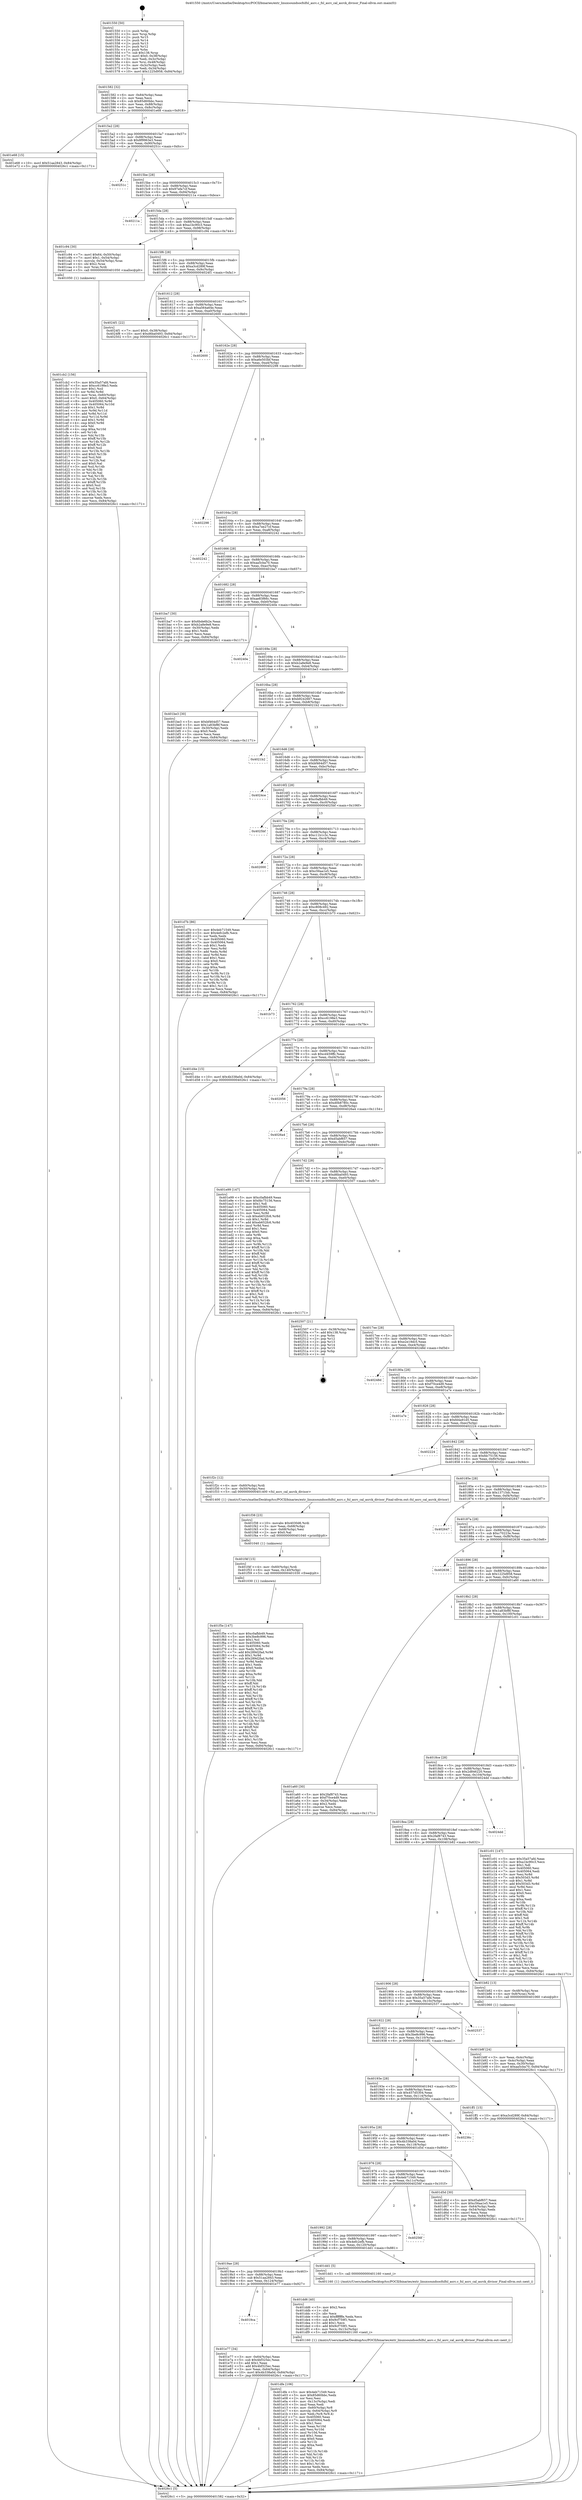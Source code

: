 digraph "0x401550" {
  label = "0x401550 (/mnt/c/Users/mathe/Desktop/tcc/POCII/binaries/extr_linuxsoundsocfslfsl_asrc.c_fsl_asrc_cal_asrck_divisor_Final-ollvm.out::main(0))"
  labelloc = "t"
  node[shape=record]

  Entry [label="",width=0.3,height=0.3,shape=circle,fillcolor=black,style=filled]
  "0x401582" [label="{
     0x401582 [32]\l
     | [instrs]\l
     &nbsp;&nbsp;0x401582 \<+6\>: mov -0x84(%rbp),%eax\l
     &nbsp;&nbsp;0x401588 \<+2\>: mov %eax,%ecx\l
     &nbsp;&nbsp;0x40158a \<+6\>: sub $0x85d60bbc,%ecx\l
     &nbsp;&nbsp;0x401590 \<+6\>: mov %eax,-0x88(%rbp)\l
     &nbsp;&nbsp;0x401596 \<+6\>: mov %ecx,-0x8c(%rbp)\l
     &nbsp;&nbsp;0x40159c \<+6\>: je 0000000000401e68 \<main+0x918\>\l
  }"]
  "0x401e68" [label="{
     0x401e68 [15]\l
     | [instrs]\l
     &nbsp;&nbsp;0x401e68 \<+10\>: movl $0x51aa2843,-0x84(%rbp)\l
     &nbsp;&nbsp;0x401e72 \<+5\>: jmp 00000000004026c1 \<main+0x1171\>\l
  }"]
  "0x4015a2" [label="{
     0x4015a2 [28]\l
     | [instrs]\l
     &nbsp;&nbsp;0x4015a2 \<+5\>: jmp 00000000004015a7 \<main+0x57\>\l
     &nbsp;&nbsp;0x4015a7 \<+6\>: mov -0x88(%rbp),%eax\l
     &nbsp;&nbsp;0x4015ad \<+5\>: sub $0x8f9963e3,%eax\l
     &nbsp;&nbsp;0x4015b2 \<+6\>: mov %eax,-0x90(%rbp)\l
     &nbsp;&nbsp;0x4015b8 \<+6\>: je 000000000040251c \<main+0xfcc\>\l
  }"]
  Exit [label="",width=0.3,height=0.3,shape=circle,fillcolor=black,style=filled,peripheries=2]
  "0x40251c" [label="{
     0x40251c\l
  }", style=dashed]
  "0x4015be" [label="{
     0x4015be [28]\l
     | [instrs]\l
     &nbsp;&nbsp;0x4015be \<+5\>: jmp 00000000004015c3 \<main+0x73\>\l
     &nbsp;&nbsp;0x4015c3 \<+6\>: mov -0x88(%rbp),%eax\l
     &nbsp;&nbsp;0x4015c9 \<+5\>: sub $0x97efa7cf,%eax\l
     &nbsp;&nbsp;0x4015ce \<+6\>: mov %eax,-0x94(%rbp)\l
     &nbsp;&nbsp;0x4015d4 \<+6\>: je 000000000040211a \<main+0xbca\>\l
  }"]
  "0x401f5e" [label="{
     0x401f5e [147]\l
     | [instrs]\l
     &nbsp;&nbsp;0x401f5e \<+5\>: mov $0xc0afbb49,%eax\l
     &nbsp;&nbsp;0x401f63 \<+5\>: mov $0x3be8c996,%esi\l
     &nbsp;&nbsp;0x401f68 \<+2\>: mov $0x1,%cl\l
     &nbsp;&nbsp;0x401f6a \<+7\>: mov 0x405060,%edx\l
     &nbsp;&nbsp;0x401f71 \<+8\>: mov 0x405064,%r8d\l
     &nbsp;&nbsp;0x401f79 \<+3\>: mov %edx,%r9d\l
     &nbsp;&nbsp;0x401f7c \<+7\>: add $0x289d2fad,%r9d\l
     &nbsp;&nbsp;0x401f83 \<+4\>: sub $0x1,%r9d\l
     &nbsp;&nbsp;0x401f87 \<+7\>: sub $0x289d2fad,%r9d\l
     &nbsp;&nbsp;0x401f8e \<+4\>: imul %r9d,%edx\l
     &nbsp;&nbsp;0x401f92 \<+3\>: and $0x1,%edx\l
     &nbsp;&nbsp;0x401f95 \<+3\>: cmp $0x0,%edx\l
     &nbsp;&nbsp;0x401f98 \<+4\>: sete %r10b\l
     &nbsp;&nbsp;0x401f9c \<+4\>: cmp $0xa,%r8d\l
     &nbsp;&nbsp;0x401fa0 \<+4\>: setl %r11b\l
     &nbsp;&nbsp;0x401fa4 \<+3\>: mov %r10b,%bl\l
     &nbsp;&nbsp;0x401fa7 \<+3\>: xor $0xff,%bl\l
     &nbsp;&nbsp;0x401faa \<+3\>: mov %r11b,%r14b\l
     &nbsp;&nbsp;0x401fad \<+4\>: xor $0xff,%r14b\l
     &nbsp;&nbsp;0x401fb1 \<+3\>: xor $0x1,%cl\l
     &nbsp;&nbsp;0x401fb4 \<+3\>: mov %bl,%r15b\l
     &nbsp;&nbsp;0x401fb7 \<+4\>: and $0xff,%r15b\l
     &nbsp;&nbsp;0x401fbb \<+3\>: and %cl,%r10b\l
     &nbsp;&nbsp;0x401fbe \<+3\>: mov %r14b,%r12b\l
     &nbsp;&nbsp;0x401fc1 \<+4\>: and $0xff,%r12b\l
     &nbsp;&nbsp;0x401fc5 \<+3\>: and %cl,%r11b\l
     &nbsp;&nbsp;0x401fc8 \<+3\>: or %r10b,%r15b\l
     &nbsp;&nbsp;0x401fcb \<+3\>: or %r11b,%r12b\l
     &nbsp;&nbsp;0x401fce \<+3\>: xor %r12b,%r15b\l
     &nbsp;&nbsp;0x401fd1 \<+3\>: or %r14b,%bl\l
     &nbsp;&nbsp;0x401fd4 \<+3\>: xor $0xff,%bl\l
     &nbsp;&nbsp;0x401fd7 \<+3\>: or $0x1,%cl\l
     &nbsp;&nbsp;0x401fda \<+2\>: and %cl,%bl\l
     &nbsp;&nbsp;0x401fdc \<+3\>: or %bl,%r15b\l
     &nbsp;&nbsp;0x401fdf \<+4\>: test $0x1,%r15b\l
     &nbsp;&nbsp;0x401fe3 \<+3\>: cmovne %esi,%eax\l
     &nbsp;&nbsp;0x401fe6 \<+6\>: mov %eax,-0x84(%rbp)\l
     &nbsp;&nbsp;0x401fec \<+5\>: jmp 00000000004026c1 \<main+0x1171\>\l
  }"]
  "0x40211a" [label="{
     0x40211a\l
  }", style=dashed]
  "0x4015da" [label="{
     0x4015da [28]\l
     | [instrs]\l
     &nbsp;&nbsp;0x4015da \<+5\>: jmp 00000000004015df \<main+0x8f\>\l
     &nbsp;&nbsp;0x4015df \<+6\>: mov -0x88(%rbp),%eax\l
     &nbsp;&nbsp;0x4015e5 \<+5\>: sub $0xa1bc90c3,%eax\l
     &nbsp;&nbsp;0x4015ea \<+6\>: mov %eax,-0x98(%rbp)\l
     &nbsp;&nbsp;0x4015f0 \<+6\>: je 0000000000401c94 \<main+0x744\>\l
  }"]
  "0x401f4f" [label="{
     0x401f4f [15]\l
     | [instrs]\l
     &nbsp;&nbsp;0x401f4f \<+4\>: mov -0x60(%rbp),%rdi\l
     &nbsp;&nbsp;0x401f53 \<+6\>: mov %eax,-0x140(%rbp)\l
     &nbsp;&nbsp;0x401f59 \<+5\>: call 0000000000401030 \<free@plt\>\l
     | [calls]\l
     &nbsp;&nbsp;0x401030 \{1\} (unknown)\l
  }"]
  "0x401c94" [label="{
     0x401c94 [30]\l
     | [instrs]\l
     &nbsp;&nbsp;0x401c94 \<+7\>: movl $0x64,-0x50(%rbp)\l
     &nbsp;&nbsp;0x401c9b \<+7\>: movl $0x1,-0x54(%rbp)\l
     &nbsp;&nbsp;0x401ca2 \<+4\>: movslq -0x54(%rbp),%rax\l
     &nbsp;&nbsp;0x401ca6 \<+4\>: shl $0x2,%rax\l
     &nbsp;&nbsp;0x401caa \<+3\>: mov %rax,%rdi\l
     &nbsp;&nbsp;0x401cad \<+5\>: call 0000000000401050 \<malloc@plt\>\l
     | [calls]\l
     &nbsp;&nbsp;0x401050 \{1\} (unknown)\l
  }"]
  "0x4015f6" [label="{
     0x4015f6 [28]\l
     | [instrs]\l
     &nbsp;&nbsp;0x4015f6 \<+5\>: jmp 00000000004015fb \<main+0xab\>\l
     &nbsp;&nbsp;0x4015fb \<+6\>: mov -0x88(%rbp),%eax\l
     &nbsp;&nbsp;0x401601 \<+5\>: sub $0xa3cd289f,%eax\l
     &nbsp;&nbsp;0x401606 \<+6\>: mov %eax,-0x9c(%rbp)\l
     &nbsp;&nbsp;0x40160c \<+6\>: je 00000000004024f1 \<main+0xfa1\>\l
  }"]
  "0x401f38" [label="{
     0x401f38 [23]\l
     | [instrs]\l
     &nbsp;&nbsp;0x401f38 \<+10\>: movabs $0x4030d6,%rdi\l
     &nbsp;&nbsp;0x401f42 \<+3\>: mov %eax,-0x68(%rbp)\l
     &nbsp;&nbsp;0x401f45 \<+3\>: mov -0x68(%rbp),%esi\l
     &nbsp;&nbsp;0x401f48 \<+2\>: mov $0x0,%al\l
     &nbsp;&nbsp;0x401f4a \<+5\>: call 0000000000401040 \<printf@plt\>\l
     | [calls]\l
     &nbsp;&nbsp;0x401040 \{1\} (unknown)\l
  }"]
  "0x4024f1" [label="{
     0x4024f1 [22]\l
     | [instrs]\l
     &nbsp;&nbsp;0x4024f1 \<+7\>: movl $0x0,-0x38(%rbp)\l
     &nbsp;&nbsp;0x4024f8 \<+10\>: movl $0xd6ba0493,-0x84(%rbp)\l
     &nbsp;&nbsp;0x402502 \<+5\>: jmp 00000000004026c1 \<main+0x1171\>\l
  }"]
  "0x401612" [label="{
     0x401612 [28]\l
     | [instrs]\l
     &nbsp;&nbsp;0x401612 \<+5\>: jmp 0000000000401617 \<main+0xc7\>\l
     &nbsp;&nbsp;0x401617 \<+6\>: mov -0x88(%rbp),%eax\l
     &nbsp;&nbsp;0x40161d \<+5\>: sub $0xa564a64e,%eax\l
     &nbsp;&nbsp;0x401622 \<+6\>: mov %eax,-0xa0(%rbp)\l
     &nbsp;&nbsp;0x401628 \<+6\>: je 0000000000402600 \<main+0x10b0\>\l
  }"]
  "0x4019ca" [label="{
     0x4019ca\l
  }", style=dashed]
  "0x402600" [label="{
     0x402600\l
  }", style=dashed]
  "0x40162e" [label="{
     0x40162e [28]\l
     | [instrs]\l
     &nbsp;&nbsp;0x40162e \<+5\>: jmp 0000000000401633 \<main+0xe3\>\l
     &nbsp;&nbsp;0x401633 \<+6\>: mov -0x88(%rbp),%eax\l
     &nbsp;&nbsp;0x401639 \<+5\>: sub $0xa6e503bf,%eax\l
     &nbsp;&nbsp;0x40163e \<+6\>: mov %eax,-0xa4(%rbp)\l
     &nbsp;&nbsp;0x401644 \<+6\>: je 0000000000402298 \<main+0xd48\>\l
  }"]
  "0x401e77" [label="{
     0x401e77 [34]\l
     | [instrs]\l
     &nbsp;&nbsp;0x401e77 \<+3\>: mov -0x64(%rbp),%eax\l
     &nbsp;&nbsp;0x401e7a \<+5\>: sub $0x4bf325ec,%eax\l
     &nbsp;&nbsp;0x401e7f \<+3\>: add $0x1,%eax\l
     &nbsp;&nbsp;0x401e82 \<+5\>: add $0x4bf325ec,%eax\l
     &nbsp;&nbsp;0x401e87 \<+3\>: mov %eax,-0x64(%rbp)\l
     &nbsp;&nbsp;0x401e8a \<+10\>: movl $0x4b338a0d,-0x84(%rbp)\l
     &nbsp;&nbsp;0x401e94 \<+5\>: jmp 00000000004026c1 \<main+0x1171\>\l
  }"]
  "0x402298" [label="{
     0x402298\l
  }", style=dashed]
  "0x40164a" [label="{
     0x40164a [28]\l
     | [instrs]\l
     &nbsp;&nbsp;0x40164a \<+5\>: jmp 000000000040164f \<main+0xff\>\l
     &nbsp;&nbsp;0x40164f \<+6\>: mov -0x88(%rbp),%eax\l
     &nbsp;&nbsp;0x401655 \<+5\>: sub $0xa7ee27cf,%eax\l
     &nbsp;&nbsp;0x40165a \<+6\>: mov %eax,-0xa8(%rbp)\l
     &nbsp;&nbsp;0x401660 \<+6\>: je 0000000000402242 \<main+0xcf2\>\l
  }"]
  "0x401dfe" [label="{
     0x401dfe [106]\l
     | [instrs]\l
     &nbsp;&nbsp;0x401dfe \<+5\>: mov $0x4eb71549,%ecx\l
     &nbsp;&nbsp;0x401e03 \<+5\>: mov $0x85d60bbc,%edx\l
     &nbsp;&nbsp;0x401e08 \<+2\>: xor %esi,%esi\l
     &nbsp;&nbsp;0x401e0a \<+6\>: mov -0x13c(%rbp),%edi\l
     &nbsp;&nbsp;0x401e10 \<+3\>: imul %eax,%edi\l
     &nbsp;&nbsp;0x401e13 \<+4\>: mov -0x60(%rbp),%r8\l
     &nbsp;&nbsp;0x401e17 \<+4\>: movslq -0x64(%rbp),%r9\l
     &nbsp;&nbsp;0x401e1b \<+4\>: mov %edi,(%r8,%r9,4)\l
     &nbsp;&nbsp;0x401e1f \<+7\>: mov 0x405060,%eax\l
     &nbsp;&nbsp;0x401e26 \<+7\>: mov 0x405064,%edi\l
     &nbsp;&nbsp;0x401e2d \<+3\>: sub $0x1,%esi\l
     &nbsp;&nbsp;0x401e30 \<+3\>: mov %eax,%r10d\l
     &nbsp;&nbsp;0x401e33 \<+3\>: add %esi,%r10d\l
     &nbsp;&nbsp;0x401e36 \<+4\>: imul %r10d,%eax\l
     &nbsp;&nbsp;0x401e3a \<+3\>: and $0x1,%eax\l
     &nbsp;&nbsp;0x401e3d \<+3\>: cmp $0x0,%eax\l
     &nbsp;&nbsp;0x401e40 \<+4\>: sete %r11b\l
     &nbsp;&nbsp;0x401e44 \<+3\>: cmp $0xa,%edi\l
     &nbsp;&nbsp;0x401e47 \<+3\>: setl %bl\l
     &nbsp;&nbsp;0x401e4a \<+3\>: mov %r11b,%r14b\l
     &nbsp;&nbsp;0x401e4d \<+3\>: and %bl,%r14b\l
     &nbsp;&nbsp;0x401e50 \<+3\>: xor %bl,%r11b\l
     &nbsp;&nbsp;0x401e53 \<+3\>: or %r11b,%r14b\l
     &nbsp;&nbsp;0x401e56 \<+4\>: test $0x1,%r14b\l
     &nbsp;&nbsp;0x401e5a \<+3\>: cmovne %edx,%ecx\l
     &nbsp;&nbsp;0x401e5d \<+6\>: mov %ecx,-0x84(%rbp)\l
     &nbsp;&nbsp;0x401e63 \<+5\>: jmp 00000000004026c1 \<main+0x1171\>\l
  }"]
  "0x402242" [label="{
     0x402242\l
  }", style=dashed]
  "0x401666" [label="{
     0x401666 [28]\l
     | [instrs]\l
     &nbsp;&nbsp;0x401666 \<+5\>: jmp 000000000040166b \<main+0x11b\>\l
     &nbsp;&nbsp;0x40166b \<+6\>: mov -0x88(%rbp),%eax\l
     &nbsp;&nbsp;0x401671 \<+5\>: sub $0xaa5cba70,%eax\l
     &nbsp;&nbsp;0x401676 \<+6\>: mov %eax,-0xac(%rbp)\l
     &nbsp;&nbsp;0x40167c \<+6\>: je 0000000000401ba7 \<main+0x657\>\l
  }"]
  "0x401dd6" [label="{
     0x401dd6 [40]\l
     | [instrs]\l
     &nbsp;&nbsp;0x401dd6 \<+5\>: mov $0x2,%ecx\l
     &nbsp;&nbsp;0x401ddb \<+1\>: cltd\l
     &nbsp;&nbsp;0x401ddc \<+2\>: idiv %ecx\l
     &nbsp;&nbsp;0x401dde \<+6\>: imul $0xfffffffe,%edx,%ecx\l
     &nbsp;&nbsp;0x401de4 \<+6\>: sub $0x9cf759f1,%ecx\l
     &nbsp;&nbsp;0x401dea \<+3\>: add $0x1,%ecx\l
     &nbsp;&nbsp;0x401ded \<+6\>: add $0x9cf759f1,%ecx\l
     &nbsp;&nbsp;0x401df3 \<+6\>: mov %ecx,-0x13c(%rbp)\l
     &nbsp;&nbsp;0x401df9 \<+5\>: call 0000000000401160 \<next_i\>\l
     | [calls]\l
     &nbsp;&nbsp;0x401160 \{1\} (/mnt/c/Users/mathe/Desktop/tcc/POCII/binaries/extr_linuxsoundsocfslfsl_asrc.c_fsl_asrc_cal_asrck_divisor_Final-ollvm.out::next_i)\l
  }"]
  "0x401ba7" [label="{
     0x401ba7 [30]\l
     | [instrs]\l
     &nbsp;&nbsp;0x401ba7 \<+5\>: mov $0x6bde6b2e,%eax\l
     &nbsp;&nbsp;0x401bac \<+5\>: mov $0xb2a8e9e8,%ecx\l
     &nbsp;&nbsp;0x401bb1 \<+3\>: mov -0x30(%rbp),%edx\l
     &nbsp;&nbsp;0x401bb4 \<+3\>: cmp $0x1,%edx\l
     &nbsp;&nbsp;0x401bb7 \<+3\>: cmovl %ecx,%eax\l
     &nbsp;&nbsp;0x401bba \<+6\>: mov %eax,-0x84(%rbp)\l
     &nbsp;&nbsp;0x401bc0 \<+5\>: jmp 00000000004026c1 \<main+0x1171\>\l
  }"]
  "0x401682" [label="{
     0x401682 [28]\l
     | [instrs]\l
     &nbsp;&nbsp;0x401682 \<+5\>: jmp 0000000000401687 \<main+0x137\>\l
     &nbsp;&nbsp;0x401687 \<+6\>: mov -0x88(%rbp),%eax\l
     &nbsp;&nbsp;0x40168d \<+5\>: sub $0xae83f66c,%eax\l
     &nbsp;&nbsp;0x401692 \<+6\>: mov %eax,-0xb0(%rbp)\l
     &nbsp;&nbsp;0x401698 \<+6\>: je 000000000040240e \<main+0xebe\>\l
  }"]
  "0x4019ae" [label="{
     0x4019ae [28]\l
     | [instrs]\l
     &nbsp;&nbsp;0x4019ae \<+5\>: jmp 00000000004019b3 \<main+0x463\>\l
     &nbsp;&nbsp;0x4019b3 \<+6\>: mov -0x88(%rbp),%eax\l
     &nbsp;&nbsp;0x4019b9 \<+5\>: sub $0x51aa2843,%eax\l
     &nbsp;&nbsp;0x4019be \<+6\>: mov %eax,-0x124(%rbp)\l
     &nbsp;&nbsp;0x4019c4 \<+6\>: je 0000000000401e77 \<main+0x927\>\l
  }"]
  "0x40240e" [label="{
     0x40240e\l
  }", style=dashed]
  "0x40169e" [label="{
     0x40169e [28]\l
     | [instrs]\l
     &nbsp;&nbsp;0x40169e \<+5\>: jmp 00000000004016a3 \<main+0x153\>\l
     &nbsp;&nbsp;0x4016a3 \<+6\>: mov -0x88(%rbp),%eax\l
     &nbsp;&nbsp;0x4016a9 \<+5\>: sub $0xb2a8e9e8,%eax\l
     &nbsp;&nbsp;0x4016ae \<+6\>: mov %eax,-0xb4(%rbp)\l
     &nbsp;&nbsp;0x4016b4 \<+6\>: je 0000000000401be3 \<main+0x693\>\l
  }"]
  "0x401dd1" [label="{
     0x401dd1 [5]\l
     | [instrs]\l
     &nbsp;&nbsp;0x401dd1 \<+5\>: call 0000000000401160 \<next_i\>\l
     | [calls]\l
     &nbsp;&nbsp;0x401160 \{1\} (/mnt/c/Users/mathe/Desktop/tcc/POCII/binaries/extr_linuxsoundsocfslfsl_asrc.c_fsl_asrc_cal_asrck_divisor_Final-ollvm.out::next_i)\l
  }"]
  "0x401be3" [label="{
     0x401be3 [30]\l
     | [instrs]\l
     &nbsp;&nbsp;0x401be3 \<+5\>: mov $0xbf464d57,%eax\l
     &nbsp;&nbsp;0x401be8 \<+5\>: mov $0x1a83bf8f,%ecx\l
     &nbsp;&nbsp;0x401bed \<+3\>: mov -0x30(%rbp),%edx\l
     &nbsp;&nbsp;0x401bf0 \<+3\>: cmp $0x0,%edx\l
     &nbsp;&nbsp;0x401bf3 \<+3\>: cmove %ecx,%eax\l
     &nbsp;&nbsp;0x401bf6 \<+6\>: mov %eax,-0x84(%rbp)\l
     &nbsp;&nbsp;0x401bfc \<+5\>: jmp 00000000004026c1 \<main+0x1171\>\l
  }"]
  "0x4016ba" [label="{
     0x4016ba [28]\l
     | [instrs]\l
     &nbsp;&nbsp;0x4016ba \<+5\>: jmp 00000000004016bf \<main+0x16f\>\l
     &nbsp;&nbsp;0x4016bf \<+6\>: mov -0x88(%rbp),%eax\l
     &nbsp;&nbsp;0x4016c5 \<+5\>: sub $0xb9242667,%eax\l
     &nbsp;&nbsp;0x4016ca \<+6\>: mov %eax,-0xb8(%rbp)\l
     &nbsp;&nbsp;0x4016d0 \<+6\>: je 00000000004021b2 \<main+0xc62\>\l
  }"]
  "0x401992" [label="{
     0x401992 [28]\l
     | [instrs]\l
     &nbsp;&nbsp;0x401992 \<+5\>: jmp 0000000000401997 \<main+0x447\>\l
     &nbsp;&nbsp;0x401997 \<+6\>: mov -0x88(%rbp),%eax\l
     &nbsp;&nbsp;0x40199d \<+5\>: sub $0x4efc2efb,%eax\l
     &nbsp;&nbsp;0x4019a2 \<+6\>: mov %eax,-0x120(%rbp)\l
     &nbsp;&nbsp;0x4019a8 \<+6\>: je 0000000000401dd1 \<main+0x881\>\l
  }"]
  "0x4021b2" [label="{
     0x4021b2\l
  }", style=dashed]
  "0x4016d6" [label="{
     0x4016d6 [28]\l
     | [instrs]\l
     &nbsp;&nbsp;0x4016d6 \<+5\>: jmp 00000000004016db \<main+0x18b\>\l
     &nbsp;&nbsp;0x4016db \<+6\>: mov -0x88(%rbp),%eax\l
     &nbsp;&nbsp;0x4016e1 \<+5\>: sub $0xbf464d57,%eax\l
     &nbsp;&nbsp;0x4016e6 \<+6\>: mov %eax,-0xbc(%rbp)\l
     &nbsp;&nbsp;0x4016ec \<+6\>: je 00000000004024ce \<main+0xf7e\>\l
  }"]
  "0x40256f" [label="{
     0x40256f\l
  }", style=dashed]
  "0x4024ce" [label="{
     0x4024ce\l
  }", style=dashed]
  "0x4016f2" [label="{
     0x4016f2 [28]\l
     | [instrs]\l
     &nbsp;&nbsp;0x4016f2 \<+5\>: jmp 00000000004016f7 \<main+0x1a7\>\l
     &nbsp;&nbsp;0x4016f7 \<+6\>: mov -0x88(%rbp),%eax\l
     &nbsp;&nbsp;0x4016fd \<+5\>: sub $0xc0afbb49,%eax\l
     &nbsp;&nbsp;0x401702 \<+6\>: mov %eax,-0xc0(%rbp)\l
     &nbsp;&nbsp;0x401708 \<+6\>: je 00000000004025bf \<main+0x106f\>\l
  }"]
  "0x401976" [label="{
     0x401976 [28]\l
     | [instrs]\l
     &nbsp;&nbsp;0x401976 \<+5\>: jmp 000000000040197b \<main+0x42b\>\l
     &nbsp;&nbsp;0x40197b \<+6\>: mov -0x88(%rbp),%eax\l
     &nbsp;&nbsp;0x401981 \<+5\>: sub $0x4eb71549,%eax\l
     &nbsp;&nbsp;0x401986 \<+6\>: mov %eax,-0x11c(%rbp)\l
     &nbsp;&nbsp;0x40198c \<+6\>: je 000000000040256f \<main+0x101f\>\l
  }"]
  "0x4025bf" [label="{
     0x4025bf\l
  }", style=dashed]
  "0x40170e" [label="{
     0x40170e [28]\l
     | [instrs]\l
     &nbsp;&nbsp;0x40170e \<+5\>: jmp 0000000000401713 \<main+0x1c3\>\l
     &nbsp;&nbsp;0x401713 \<+6\>: mov -0x88(%rbp),%eax\l
     &nbsp;&nbsp;0x401719 \<+5\>: sub $0xc11b1c3c,%eax\l
     &nbsp;&nbsp;0x40171e \<+6\>: mov %eax,-0xc4(%rbp)\l
     &nbsp;&nbsp;0x401724 \<+6\>: je 0000000000402000 \<main+0xab0\>\l
  }"]
  "0x401d5d" [label="{
     0x401d5d [30]\l
     | [instrs]\l
     &nbsp;&nbsp;0x401d5d \<+5\>: mov $0xd5abf657,%eax\l
     &nbsp;&nbsp;0x401d62 \<+5\>: mov $0xc56aa1e5,%ecx\l
     &nbsp;&nbsp;0x401d67 \<+3\>: mov -0x64(%rbp),%edx\l
     &nbsp;&nbsp;0x401d6a \<+3\>: cmp -0x54(%rbp),%edx\l
     &nbsp;&nbsp;0x401d6d \<+3\>: cmovl %ecx,%eax\l
     &nbsp;&nbsp;0x401d70 \<+6\>: mov %eax,-0x84(%rbp)\l
     &nbsp;&nbsp;0x401d76 \<+5\>: jmp 00000000004026c1 \<main+0x1171\>\l
  }"]
  "0x402000" [label="{
     0x402000\l
  }", style=dashed]
  "0x40172a" [label="{
     0x40172a [28]\l
     | [instrs]\l
     &nbsp;&nbsp;0x40172a \<+5\>: jmp 000000000040172f \<main+0x1df\>\l
     &nbsp;&nbsp;0x40172f \<+6\>: mov -0x88(%rbp),%eax\l
     &nbsp;&nbsp;0x401735 \<+5\>: sub $0xc56aa1e5,%eax\l
     &nbsp;&nbsp;0x40173a \<+6\>: mov %eax,-0xc8(%rbp)\l
     &nbsp;&nbsp;0x401740 \<+6\>: je 0000000000401d7b \<main+0x82b\>\l
  }"]
  "0x40195a" [label="{
     0x40195a [28]\l
     | [instrs]\l
     &nbsp;&nbsp;0x40195a \<+5\>: jmp 000000000040195f \<main+0x40f\>\l
     &nbsp;&nbsp;0x40195f \<+6\>: mov -0x88(%rbp),%eax\l
     &nbsp;&nbsp;0x401965 \<+5\>: sub $0x4b338a0d,%eax\l
     &nbsp;&nbsp;0x40196a \<+6\>: mov %eax,-0x118(%rbp)\l
     &nbsp;&nbsp;0x401970 \<+6\>: je 0000000000401d5d \<main+0x80d\>\l
  }"]
  "0x401d7b" [label="{
     0x401d7b [86]\l
     | [instrs]\l
     &nbsp;&nbsp;0x401d7b \<+5\>: mov $0x4eb71549,%eax\l
     &nbsp;&nbsp;0x401d80 \<+5\>: mov $0x4efc2efb,%ecx\l
     &nbsp;&nbsp;0x401d85 \<+2\>: xor %edx,%edx\l
     &nbsp;&nbsp;0x401d87 \<+7\>: mov 0x405060,%esi\l
     &nbsp;&nbsp;0x401d8e \<+7\>: mov 0x405064,%edi\l
     &nbsp;&nbsp;0x401d95 \<+3\>: sub $0x1,%edx\l
     &nbsp;&nbsp;0x401d98 \<+3\>: mov %esi,%r8d\l
     &nbsp;&nbsp;0x401d9b \<+3\>: add %edx,%r8d\l
     &nbsp;&nbsp;0x401d9e \<+4\>: imul %r8d,%esi\l
     &nbsp;&nbsp;0x401da2 \<+3\>: and $0x1,%esi\l
     &nbsp;&nbsp;0x401da5 \<+3\>: cmp $0x0,%esi\l
     &nbsp;&nbsp;0x401da8 \<+4\>: sete %r9b\l
     &nbsp;&nbsp;0x401dac \<+3\>: cmp $0xa,%edi\l
     &nbsp;&nbsp;0x401daf \<+4\>: setl %r10b\l
     &nbsp;&nbsp;0x401db3 \<+3\>: mov %r9b,%r11b\l
     &nbsp;&nbsp;0x401db6 \<+3\>: and %r10b,%r11b\l
     &nbsp;&nbsp;0x401db9 \<+3\>: xor %r10b,%r9b\l
     &nbsp;&nbsp;0x401dbc \<+3\>: or %r9b,%r11b\l
     &nbsp;&nbsp;0x401dbf \<+4\>: test $0x1,%r11b\l
     &nbsp;&nbsp;0x401dc3 \<+3\>: cmovne %ecx,%eax\l
     &nbsp;&nbsp;0x401dc6 \<+6\>: mov %eax,-0x84(%rbp)\l
     &nbsp;&nbsp;0x401dcc \<+5\>: jmp 00000000004026c1 \<main+0x1171\>\l
  }"]
  "0x401746" [label="{
     0x401746 [28]\l
     | [instrs]\l
     &nbsp;&nbsp;0x401746 \<+5\>: jmp 000000000040174b \<main+0x1fb\>\l
     &nbsp;&nbsp;0x40174b \<+6\>: mov -0x88(%rbp),%eax\l
     &nbsp;&nbsp;0x401751 \<+5\>: sub $0xc808c492,%eax\l
     &nbsp;&nbsp;0x401756 \<+6\>: mov %eax,-0xcc(%rbp)\l
     &nbsp;&nbsp;0x40175c \<+6\>: je 0000000000401b73 \<main+0x623\>\l
  }"]
  "0x40236c" [label="{
     0x40236c\l
  }", style=dashed]
  "0x401b73" [label="{
     0x401b73\l
  }", style=dashed]
  "0x401762" [label="{
     0x401762 [28]\l
     | [instrs]\l
     &nbsp;&nbsp;0x401762 \<+5\>: jmp 0000000000401767 \<main+0x217\>\l
     &nbsp;&nbsp;0x401767 \<+6\>: mov -0x88(%rbp),%eax\l
     &nbsp;&nbsp;0x40176d \<+5\>: sub $0xcc6198e3,%eax\l
     &nbsp;&nbsp;0x401772 \<+6\>: mov %eax,-0xd0(%rbp)\l
     &nbsp;&nbsp;0x401778 \<+6\>: je 0000000000401d4e \<main+0x7fe\>\l
  }"]
  "0x40193e" [label="{
     0x40193e [28]\l
     | [instrs]\l
     &nbsp;&nbsp;0x40193e \<+5\>: jmp 0000000000401943 \<main+0x3f3\>\l
     &nbsp;&nbsp;0x401943 \<+6\>: mov -0x88(%rbp),%eax\l
     &nbsp;&nbsp;0x401949 \<+5\>: sub $0x457d5304,%eax\l
     &nbsp;&nbsp;0x40194e \<+6\>: mov %eax,-0x114(%rbp)\l
     &nbsp;&nbsp;0x401954 \<+6\>: je 000000000040236c \<main+0xe1c\>\l
  }"]
  "0x401d4e" [label="{
     0x401d4e [15]\l
     | [instrs]\l
     &nbsp;&nbsp;0x401d4e \<+10\>: movl $0x4b338a0d,-0x84(%rbp)\l
     &nbsp;&nbsp;0x401d58 \<+5\>: jmp 00000000004026c1 \<main+0x1171\>\l
  }"]
  "0x40177e" [label="{
     0x40177e [28]\l
     | [instrs]\l
     &nbsp;&nbsp;0x40177e \<+5\>: jmp 0000000000401783 \<main+0x233\>\l
     &nbsp;&nbsp;0x401783 \<+6\>: mov -0x88(%rbp),%eax\l
     &nbsp;&nbsp;0x401789 \<+5\>: sub $0xcd459ffc,%eax\l
     &nbsp;&nbsp;0x40178e \<+6\>: mov %eax,-0xd4(%rbp)\l
     &nbsp;&nbsp;0x401794 \<+6\>: je 0000000000402056 \<main+0xb06\>\l
  }"]
  "0x401ff1" [label="{
     0x401ff1 [15]\l
     | [instrs]\l
     &nbsp;&nbsp;0x401ff1 \<+10\>: movl $0xa3cd289f,-0x84(%rbp)\l
     &nbsp;&nbsp;0x401ffb \<+5\>: jmp 00000000004026c1 \<main+0x1171\>\l
  }"]
  "0x402056" [label="{
     0x402056\l
  }", style=dashed]
  "0x40179a" [label="{
     0x40179a [28]\l
     | [instrs]\l
     &nbsp;&nbsp;0x40179a \<+5\>: jmp 000000000040179f \<main+0x24f\>\l
     &nbsp;&nbsp;0x40179f \<+6\>: mov -0x88(%rbp),%eax\l
     &nbsp;&nbsp;0x4017a5 \<+5\>: sub $0xd0b8780c,%eax\l
     &nbsp;&nbsp;0x4017aa \<+6\>: mov %eax,-0xd8(%rbp)\l
     &nbsp;&nbsp;0x4017b0 \<+6\>: je 00000000004026a4 \<main+0x1154\>\l
  }"]
  "0x401922" [label="{
     0x401922 [28]\l
     | [instrs]\l
     &nbsp;&nbsp;0x401922 \<+5\>: jmp 0000000000401927 \<main+0x3d7\>\l
     &nbsp;&nbsp;0x401927 \<+6\>: mov -0x88(%rbp),%eax\l
     &nbsp;&nbsp;0x40192d \<+5\>: sub $0x3be8c996,%eax\l
     &nbsp;&nbsp;0x401932 \<+6\>: mov %eax,-0x110(%rbp)\l
     &nbsp;&nbsp;0x401938 \<+6\>: je 0000000000401ff1 \<main+0xaa1\>\l
  }"]
  "0x4026a4" [label="{
     0x4026a4\l
  }", style=dashed]
  "0x4017b6" [label="{
     0x4017b6 [28]\l
     | [instrs]\l
     &nbsp;&nbsp;0x4017b6 \<+5\>: jmp 00000000004017bb \<main+0x26b\>\l
     &nbsp;&nbsp;0x4017bb \<+6\>: mov -0x88(%rbp),%eax\l
     &nbsp;&nbsp;0x4017c1 \<+5\>: sub $0xd5abf657,%eax\l
     &nbsp;&nbsp;0x4017c6 \<+6\>: mov %eax,-0xdc(%rbp)\l
     &nbsp;&nbsp;0x4017cc \<+6\>: je 0000000000401e99 \<main+0x949\>\l
  }"]
  "0x402537" [label="{
     0x402537\l
  }", style=dashed]
  "0x401e99" [label="{
     0x401e99 [147]\l
     | [instrs]\l
     &nbsp;&nbsp;0x401e99 \<+5\>: mov $0xc0afbb49,%eax\l
     &nbsp;&nbsp;0x401e9e \<+5\>: mov $0xfdc75156,%ecx\l
     &nbsp;&nbsp;0x401ea3 \<+2\>: mov $0x1,%dl\l
     &nbsp;&nbsp;0x401ea5 \<+7\>: mov 0x405060,%esi\l
     &nbsp;&nbsp;0x401eac \<+7\>: mov 0x405064,%edi\l
     &nbsp;&nbsp;0x401eb3 \<+3\>: mov %esi,%r8d\l
     &nbsp;&nbsp;0x401eb6 \<+7\>: sub $0xeb652fc6,%r8d\l
     &nbsp;&nbsp;0x401ebd \<+4\>: sub $0x1,%r8d\l
     &nbsp;&nbsp;0x401ec1 \<+7\>: add $0xeb652fc6,%r8d\l
     &nbsp;&nbsp;0x401ec8 \<+4\>: imul %r8d,%esi\l
     &nbsp;&nbsp;0x401ecc \<+3\>: and $0x1,%esi\l
     &nbsp;&nbsp;0x401ecf \<+3\>: cmp $0x0,%esi\l
     &nbsp;&nbsp;0x401ed2 \<+4\>: sete %r9b\l
     &nbsp;&nbsp;0x401ed6 \<+3\>: cmp $0xa,%edi\l
     &nbsp;&nbsp;0x401ed9 \<+4\>: setl %r10b\l
     &nbsp;&nbsp;0x401edd \<+3\>: mov %r9b,%r11b\l
     &nbsp;&nbsp;0x401ee0 \<+4\>: xor $0xff,%r11b\l
     &nbsp;&nbsp;0x401ee4 \<+3\>: mov %r10b,%bl\l
     &nbsp;&nbsp;0x401ee7 \<+3\>: xor $0xff,%bl\l
     &nbsp;&nbsp;0x401eea \<+3\>: xor $0x1,%dl\l
     &nbsp;&nbsp;0x401eed \<+3\>: mov %r11b,%r14b\l
     &nbsp;&nbsp;0x401ef0 \<+4\>: and $0xff,%r14b\l
     &nbsp;&nbsp;0x401ef4 \<+3\>: and %dl,%r9b\l
     &nbsp;&nbsp;0x401ef7 \<+3\>: mov %bl,%r15b\l
     &nbsp;&nbsp;0x401efa \<+4\>: and $0xff,%r15b\l
     &nbsp;&nbsp;0x401efe \<+3\>: and %dl,%r10b\l
     &nbsp;&nbsp;0x401f01 \<+3\>: or %r9b,%r14b\l
     &nbsp;&nbsp;0x401f04 \<+3\>: or %r10b,%r15b\l
     &nbsp;&nbsp;0x401f07 \<+3\>: xor %r15b,%r14b\l
     &nbsp;&nbsp;0x401f0a \<+3\>: or %bl,%r11b\l
     &nbsp;&nbsp;0x401f0d \<+4\>: xor $0xff,%r11b\l
     &nbsp;&nbsp;0x401f11 \<+3\>: or $0x1,%dl\l
     &nbsp;&nbsp;0x401f14 \<+3\>: and %dl,%r11b\l
     &nbsp;&nbsp;0x401f17 \<+3\>: or %r11b,%r14b\l
     &nbsp;&nbsp;0x401f1a \<+4\>: test $0x1,%r14b\l
     &nbsp;&nbsp;0x401f1e \<+3\>: cmovne %ecx,%eax\l
     &nbsp;&nbsp;0x401f21 \<+6\>: mov %eax,-0x84(%rbp)\l
     &nbsp;&nbsp;0x401f27 \<+5\>: jmp 00000000004026c1 \<main+0x1171\>\l
  }"]
  "0x4017d2" [label="{
     0x4017d2 [28]\l
     | [instrs]\l
     &nbsp;&nbsp;0x4017d2 \<+5\>: jmp 00000000004017d7 \<main+0x287\>\l
     &nbsp;&nbsp;0x4017d7 \<+6\>: mov -0x88(%rbp),%eax\l
     &nbsp;&nbsp;0x4017dd \<+5\>: sub $0xd6ba0493,%eax\l
     &nbsp;&nbsp;0x4017e2 \<+6\>: mov %eax,-0xe0(%rbp)\l
     &nbsp;&nbsp;0x4017e8 \<+6\>: je 0000000000402507 \<main+0xfb7\>\l
  }"]
  "0x401cb2" [label="{
     0x401cb2 [156]\l
     | [instrs]\l
     &nbsp;&nbsp;0x401cb2 \<+5\>: mov $0x35a57afd,%ecx\l
     &nbsp;&nbsp;0x401cb7 \<+5\>: mov $0xcc6198e3,%edx\l
     &nbsp;&nbsp;0x401cbc \<+3\>: mov $0x1,%sil\l
     &nbsp;&nbsp;0x401cbf \<+3\>: xor %r8d,%r8d\l
     &nbsp;&nbsp;0x401cc2 \<+4\>: mov %rax,-0x60(%rbp)\l
     &nbsp;&nbsp;0x401cc6 \<+7\>: movl $0x0,-0x64(%rbp)\l
     &nbsp;&nbsp;0x401ccd \<+8\>: mov 0x405060,%r9d\l
     &nbsp;&nbsp;0x401cd5 \<+8\>: mov 0x405064,%r10d\l
     &nbsp;&nbsp;0x401cdd \<+4\>: sub $0x1,%r8d\l
     &nbsp;&nbsp;0x401ce1 \<+3\>: mov %r9d,%r11d\l
     &nbsp;&nbsp;0x401ce4 \<+3\>: add %r8d,%r11d\l
     &nbsp;&nbsp;0x401ce7 \<+4\>: imul %r11d,%r9d\l
     &nbsp;&nbsp;0x401ceb \<+4\>: and $0x1,%r9d\l
     &nbsp;&nbsp;0x401cef \<+4\>: cmp $0x0,%r9d\l
     &nbsp;&nbsp;0x401cf3 \<+3\>: sete %bl\l
     &nbsp;&nbsp;0x401cf6 \<+4\>: cmp $0xa,%r10d\l
     &nbsp;&nbsp;0x401cfa \<+4\>: setl %r14b\l
     &nbsp;&nbsp;0x401cfe \<+3\>: mov %bl,%r15b\l
     &nbsp;&nbsp;0x401d01 \<+4\>: xor $0xff,%r15b\l
     &nbsp;&nbsp;0x401d05 \<+3\>: mov %r14b,%r12b\l
     &nbsp;&nbsp;0x401d08 \<+4\>: xor $0xff,%r12b\l
     &nbsp;&nbsp;0x401d0c \<+4\>: xor $0x0,%sil\l
     &nbsp;&nbsp;0x401d10 \<+3\>: mov %r15b,%r13b\l
     &nbsp;&nbsp;0x401d13 \<+4\>: and $0x0,%r13b\l
     &nbsp;&nbsp;0x401d17 \<+3\>: and %sil,%bl\l
     &nbsp;&nbsp;0x401d1a \<+3\>: mov %r12b,%al\l
     &nbsp;&nbsp;0x401d1d \<+2\>: and $0x0,%al\l
     &nbsp;&nbsp;0x401d1f \<+3\>: and %sil,%r14b\l
     &nbsp;&nbsp;0x401d22 \<+3\>: or %bl,%r13b\l
     &nbsp;&nbsp;0x401d25 \<+3\>: or %r14b,%al\l
     &nbsp;&nbsp;0x401d28 \<+3\>: xor %al,%r13b\l
     &nbsp;&nbsp;0x401d2b \<+3\>: or %r12b,%r15b\l
     &nbsp;&nbsp;0x401d2e \<+4\>: xor $0xff,%r15b\l
     &nbsp;&nbsp;0x401d32 \<+4\>: or $0x0,%sil\l
     &nbsp;&nbsp;0x401d36 \<+3\>: and %sil,%r15b\l
     &nbsp;&nbsp;0x401d39 \<+3\>: or %r15b,%r13b\l
     &nbsp;&nbsp;0x401d3c \<+4\>: test $0x1,%r13b\l
     &nbsp;&nbsp;0x401d40 \<+3\>: cmovne %edx,%ecx\l
     &nbsp;&nbsp;0x401d43 \<+6\>: mov %ecx,-0x84(%rbp)\l
     &nbsp;&nbsp;0x401d49 \<+5\>: jmp 00000000004026c1 \<main+0x1171\>\l
  }"]
  "0x402507" [label="{
     0x402507 [21]\l
     | [instrs]\l
     &nbsp;&nbsp;0x402507 \<+3\>: mov -0x38(%rbp),%eax\l
     &nbsp;&nbsp;0x40250a \<+7\>: add $0x138,%rsp\l
     &nbsp;&nbsp;0x402511 \<+1\>: pop %rbx\l
     &nbsp;&nbsp;0x402512 \<+2\>: pop %r12\l
     &nbsp;&nbsp;0x402514 \<+2\>: pop %r13\l
     &nbsp;&nbsp;0x402516 \<+2\>: pop %r14\l
     &nbsp;&nbsp;0x402518 \<+2\>: pop %r15\l
     &nbsp;&nbsp;0x40251a \<+1\>: pop %rbp\l
     &nbsp;&nbsp;0x40251b \<+1\>: ret\l
  }"]
  "0x4017ee" [label="{
     0x4017ee [28]\l
     | [instrs]\l
     &nbsp;&nbsp;0x4017ee \<+5\>: jmp 00000000004017f3 \<main+0x2a3\>\l
     &nbsp;&nbsp;0x4017f3 \<+6\>: mov -0x88(%rbp),%eax\l
     &nbsp;&nbsp;0x4017f9 \<+5\>: sub $0xe2e19dc5,%eax\l
     &nbsp;&nbsp;0x4017fe \<+6\>: mov %eax,-0xe4(%rbp)\l
     &nbsp;&nbsp;0x401804 \<+6\>: je 000000000040248d \<main+0xf3d\>\l
  }"]
  "0x401b8f" [label="{
     0x401b8f [24]\l
     | [instrs]\l
     &nbsp;&nbsp;0x401b8f \<+3\>: mov %eax,-0x4c(%rbp)\l
     &nbsp;&nbsp;0x401b92 \<+3\>: mov -0x4c(%rbp),%eax\l
     &nbsp;&nbsp;0x401b95 \<+3\>: mov %eax,-0x30(%rbp)\l
     &nbsp;&nbsp;0x401b98 \<+10\>: movl $0xaa5cba70,-0x84(%rbp)\l
     &nbsp;&nbsp;0x401ba2 \<+5\>: jmp 00000000004026c1 \<main+0x1171\>\l
  }"]
  "0x40248d" [label="{
     0x40248d\l
  }", style=dashed]
  "0x40180a" [label="{
     0x40180a [28]\l
     | [instrs]\l
     &nbsp;&nbsp;0x40180a \<+5\>: jmp 000000000040180f \<main+0x2bf\>\l
     &nbsp;&nbsp;0x40180f \<+6\>: mov -0x88(%rbp),%eax\l
     &nbsp;&nbsp;0x401815 \<+5\>: sub $0xf70ce4d9,%eax\l
     &nbsp;&nbsp;0x40181a \<+6\>: mov %eax,-0xe8(%rbp)\l
     &nbsp;&nbsp;0x401820 \<+6\>: je 0000000000401a7e \<main+0x52e\>\l
  }"]
  "0x401906" [label="{
     0x401906 [28]\l
     | [instrs]\l
     &nbsp;&nbsp;0x401906 \<+5\>: jmp 000000000040190b \<main+0x3bb\>\l
     &nbsp;&nbsp;0x40190b \<+6\>: mov -0x88(%rbp),%eax\l
     &nbsp;&nbsp;0x401911 \<+5\>: sub $0x35a57afd,%eax\l
     &nbsp;&nbsp;0x401916 \<+6\>: mov %eax,-0x10c(%rbp)\l
     &nbsp;&nbsp;0x40191c \<+6\>: je 0000000000402537 \<main+0xfe7\>\l
  }"]
  "0x401a7e" [label="{
     0x401a7e\l
  }", style=dashed]
  "0x401826" [label="{
     0x401826 [28]\l
     | [instrs]\l
     &nbsp;&nbsp;0x401826 \<+5\>: jmp 000000000040182b \<main+0x2db\>\l
     &nbsp;&nbsp;0x40182b \<+6\>: mov -0x88(%rbp),%eax\l
     &nbsp;&nbsp;0x401831 \<+5\>: sub $0xfd4a91d5,%eax\l
     &nbsp;&nbsp;0x401836 \<+6\>: mov %eax,-0xec(%rbp)\l
     &nbsp;&nbsp;0x40183c \<+6\>: je 0000000000402224 \<main+0xcd4\>\l
  }"]
  "0x401b82" [label="{
     0x401b82 [13]\l
     | [instrs]\l
     &nbsp;&nbsp;0x401b82 \<+4\>: mov -0x48(%rbp),%rax\l
     &nbsp;&nbsp;0x401b86 \<+4\>: mov 0x8(%rax),%rdi\l
     &nbsp;&nbsp;0x401b8a \<+5\>: call 0000000000401060 \<atoi@plt\>\l
     | [calls]\l
     &nbsp;&nbsp;0x401060 \{1\} (unknown)\l
  }"]
  "0x402224" [label="{
     0x402224\l
  }", style=dashed]
  "0x401842" [label="{
     0x401842 [28]\l
     | [instrs]\l
     &nbsp;&nbsp;0x401842 \<+5\>: jmp 0000000000401847 \<main+0x2f7\>\l
     &nbsp;&nbsp;0x401847 \<+6\>: mov -0x88(%rbp),%eax\l
     &nbsp;&nbsp;0x40184d \<+5\>: sub $0xfdc75156,%eax\l
     &nbsp;&nbsp;0x401852 \<+6\>: mov %eax,-0xf0(%rbp)\l
     &nbsp;&nbsp;0x401858 \<+6\>: je 0000000000401f2c \<main+0x9dc\>\l
  }"]
  "0x4018ea" [label="{
     0x4018ea [28]\l
     | [instrs]\l
     &nbsp;&nbsp;0x4018ea \<+5\>: jmp 00000000004018ef \<main+0x39f\>\l
     &nbsp;&nbsp;0x4018ef \<+6\>: mov -0x88(%rbp),%eax\l
     &nbsp;&nbsp;0x4018f5 \<+5\>: sub $0x2faf8743,%eax\l
     &nbsp;&nbsp;0x4018fa \<+6\>: mov %eax,-0x108(%rbp)\l
     &nbsp;&nbsp;0x401900 \<+6\>: je 0000000000401b82 \<main+0x632\>\l
  }"]
  "0x401f2c" [label="{
     0x401f2c [12]\l
     | [instrs]\l
     &nbsp;&nbsp;0x401f2c \<+4\>: mov -0x60(%rbp),%rdi\l
     &nbsp;&nbsp;0x401f30 \<+3\>: mov -0x50(%rbp),%esi\l
     &nbsp;&nbsp;0x401f33 \<+5\>: call 0000000000401400 \<fsl_asrc_cal_asrck_divisor\>\l
     | [calls]\l
     &nbsp;&nbsp;0x401400 \{1\} (/mnt/c/Users/mathe/Desktop/tcc/POCII/binaries/extr_linuxsoundsocfslfsl_asrc.c_fsl_asrc_cal_asrck_divisor_Final-ollvm.out::fsl_asrc_cal_asrck_divisor)\l
  }"]
  "0x40185e" [label="{
     0x40185e [28]\l
     | [instrs]\l
     &nbsp;&nbsp;0x40185e \<+5\>: jmp 0000000000401863 \<main+0x313\>\l
     &nbsp;&nbsp;0x401863 \<+6\>: mov -0x88(%rbp),%eax\l
     &nbsp;&nbsp;0x401869 \<+5\>: sub $0x13715dc,%eax\l
     &nbsp;&nbsp;0x40186e \<+6\>: mov %eax,-0xf4(%rbp)\l
     &nbsp;&nbsp;0x401874 \<+6\>: je 0000000000402647 \<main+0x10f7\>\l
  }"]
  "0x4024dd" [label="{
     0x4024dd\l
  }", style=dashed]
  "0x402647" [label="{
     0x402647\l
  }", style=dashed]
  "0x40187a" [label="{
     0x40187a [28]\l
     | [instrs]\l
     &nbsp;&nbsp;0x40187a \<+5\>: jmp 000000000040187f \<main+0x32f\>\l
     &nbsp;&nbsp;0x40187f \<+6\>: mov -0x88(%rbp),%eax\l
     &nbsp;&nbsp;0x401885 \<+5\>: sub $0xc70223e,%eax\l
     &nbsp;&nbsp;0x40188a \<+6\>: mov %eax,-0xf8(%rbp)\l
     &nbsp;&nbsp;0x401890 \<+6\>: je 0000000000402638 \<main+0x10e8\>\l
  }"]
  "0x4018ce" [label="{
     0x4018ce [28]\l
     | [instrs]\l
     &nbsp;&nbsp;0x4018ce \<+5\>: jmp 00000000004018d3 \<main+0x383\>\l
     &nbsp;&nbsp;0x4018d3 \<+6\>: mov -0x88(%rbp),%eax\l
     &nbsp;&nbsp;0x4018d9 \<+5\>: sub $0x2d846220,%eax\l
     &nbsp;&nbsp;0x4018de \<+6\>: mov %eax,-0x104(%rbp)\l
     &nbsp;&nbsp;0x4018e4 \<+6\>: je 00000000004024dd \<main+0xf8d\>\l
  }"]
  "0x402638" [label="{
     0x402638\l
  }", style=dashed]
  "0x401896" [label="{
     0x401896 [28]\l
     | [instrs]\l
     &nbsp;&nbsp;0x401896 \<+5\>: jmp 000000000040189b \<main+0x34b\>\l
     &nbsp;&nbsp;0x40189b \<+6\>: mov -0x88(%rbp),%eax\l
     &nbsp;&nbsp;0x4018a1 \<+5\>: sub $0x1225d958,%eax\l
     &nbsp;&nbsp;0x4018a6 \<+6\>: mov %eax,-0xfc(%rbp)\l
     &nbsp;&nbsp;0x4018ac \<+6\>: je 0000000000401a60 \<main+0x510\>\l
  }"]
  "0x401c01" [label="{
     0x401c01 [147]\l
     | [instrs]\l
     &nbsp;&nbsp;0x401c01 \<+5\>: mov $0x35a57afd,%eax\l
     &nbsp;&nbsp;0x401c06 \<+5\>: mov $0xa1bc90c3,%ecx\l
     &nbsp;&nbsp;0x401c0b \<+2\>: mov $0x1,%dl\l
     &nbsp;&nbsp;0x401c0d \<+7\>: mov 0x405060,%esi\l
     &nbsp;&nbsp;0x401c14 \<+7\>: mov 0x405064,%edi\l
     &nbsp;&nbsp;0x401c1b \<+3\>: mov %esi,%r8d\l
     &nbsp;&nbsp;0x401c1e \<+7\>: sub $0x503d3,%r8d\l
     &nbsp;&nbsp;0x401c25 \<+4\>: sub $0x1,%r8d\l
     &nbsp;&nbsp;0x401c29 \<+7\>: add $0x503d3,%r8d\l
     &nbsp;&nbsp;0x401c30 \<+4\>: imul %r8d,%esi\l
     &nbsp;&nbsp;0x401c34 \<+3\>: and $0x1,%esi\l
     &nbsp;&nbsp;0x401c37 \<+3\>: cmp $0x0,%esi\l
     &nbsp;&nbsp;0x401c3a \<+4\>: sete %r9b\l
     &nbsp;&nbsp;0x401c3e \<+3\>: cmp $0xa,%edi\l
     &nbsp;&nbsp;0x401c41 \<+4\>: setl %r10b\l
     &nbsp;&nbsp;0x401c45 \<+3\>: mov %r9b,%r11b\l
     &nbsp;&nbsp;0x401c48 \<+4\>: xor $0xff,%r11b\l
     &nbsp;&nbsp;0x401c4c \<+3\>: mov %r10b,%bl\l
     &nbsp;&nbsp;0x401c4f \<+3\>: xor $0xff,%bl\l
     &nbsp;&nbsp;0x401c52 \<+3\>: xor $0x1,%dl\l
     &nbsp;&nbsp;0x401c55 \<+3\>: mov %r11b,%r14b\l
     &nbsp;&nbsp;0x401c58 \<+4\>: and $0xff,%r14b\l
     &nbsp;&nbsp;0x401c5c \<+3\>: and %dl,%r9b\l
     &nbsp;&nbsp;0x401c5f \<+3\>: mov %bl,%r15b\l
     &nbsp;&nbsp;0x401c62 \<+4\>: and $0xff,%r15b\l
     &nbsp;&nbsp;0x401c66 \<+3\>: and %dl,%r10b\l
     &nbsp;&nbsp;0x401c69 \<+3\>: or %r9b,%r14b\l
     &nbsp;&nbsp;0x401c6c \<+3\>: or %r10b,%r15b\l
     &nbsp;&nbsp;0x401c6f \<+3\>: xor %r15b,%r14b\l
     &nbsp;&nbsp;0x401c72 \<+3\>: or %bl,%r11b\l
     &nbsp;&nbsp;0x401c75 \<+4\>: xor $0xff,%r11b\l
     &nbsp;&nbsp;0x401c79 \<+3\>: or $0x1,%dl\l
     &nbsp;&nbsp;0x401c7c \<+3\>: and %dl,%r11b\l
     &nbsp;&nbsp;0x401c7f \<+3\>: or %r11b,%r14b\l
     &nbsp;&nbsp;0x401c82 \<+4\>: test $0x1,%r14b\l
     &nbsp;&nbsp;0x401c86 \<+3\>: cmovne %ecx,%eax\l
     &nbsp;&nbsp;0x401c89 \<+6\>: mov %eax,-0x84(%rbp)\l
     &nbsp;&nbsp;0x401c8f \<+5\>: jmp 00000000004026c1 \<main+0x1171\>\l
  }"]
  "0x401a60" [label="{
     0x401a60 [30]\l
     | [instrs]\l
     &nbsp;&nbsp;0x401a60 \<+5\>: mov $0x2faf8743,%eax\l
     &nbsp;&nbsp;0x401a65 \<+5\>: mov $0xf70ce4d9,%ecx\l
     &nbsp;&nbsp;0x401a6a \<+3\>: mov -0x34(%rbp),%edx\l
     &nbsp;&nbsp;0x401a6d \<+3\>: cmp $0x2,%edx\l
     &nbsp;&nbsp;0x401a70 \<+3\>: cmovne %ecx,%eax\l
     &nbsp;&nbsp;0x401a73 \<+6\>: mov %eax,-0x84(%rbp)\l
     &nbsp;&nbsp;0x401a79 \<+5\>: jmp 00000000004026c1 \<main+0x1171\>\l
  }"]
  "0x4018b2" [label="{
     0x4018b2 [28]\l
     | [instrs]\l
     &nbsp;&nbsp;0x4018b2 \<+5\>: jmp 00000000004018b7 \<main+0x367\>\l
     &nbsp;&nbsp;0x4018b7 \<+6\>: mov -0x88(%rbp),%eax\l
     &nbsp;&nbsp;0x4018bd \<+5\>: sub $0x1a83bf8f,%eax\l
     &nbsp;&nbsp;0x4018c2 \<+6\>: mov %eax,-0x100(%rbp)\l
     &nbsp;&nbsp;0x4018c8 \<+6\>: je 0000000000401c01 \<main+0x6b1\>\l
  }"]
  "0x4026c1" [label="{
     0x4026c1 [5]\l
     | [instrs]\l
     &nbsp;&nbsp;0x4026c1 \<+5\>: jmp 0000000000401582 \<main+0x32\>\l
  }"]
  "0x401550" [label="{
     0x401550 [50]\l
     | [instrs]\l
     &nbsp;&nbsp;0x401550 \<+1\>: push %rbp\l
     &nbsp;&nbsp;0x401551 \<+3\>: mov %rsp,%rbp\l
     &nbsp;&nbsp;0x401554 \<+2\>: push %r15\l
     &nbsp;&nbsp;0x401556 \<+2\>: push %r14\l
     &nbsp;&nbsp;0x401558 \<+2\>: push %r13\l
     &nbsp;&nbsp;0x40155a \<+2\>: push %r12\l
     &nbsp;&nbsp;0x40155c \<+1\>: push %rbx\l
     &nbsp;&nbsp;0x40155d \<+7\>: sub $0x138,%rsp\l
     &nbsp;&nbsp;0x401564 \<+7\>: movl $0x0,-0x38(%rbp)\l
     &nbsp;&nbsp;0x40156b \<+3\>: mov %edi,-0x3c(%rbp)\l
     &nbsp;&nbsp;0x40156e \<+4\>: mov %rsi,-0x48(%rbp)\l
     &nbsp;&nbsp;0x401572 \<+3\>: mov -0x3c(%rbp),%edi\l
     &nbsp;&nbsp;0x401575 \<+3\>: mov %edi,-0x34(%rbp)\l
     &nbsp;&nbsp;0x401578 \<+10\>: movl $0x1225d958,-0x84(%rbp)\l
  }"]
  Entry -> "0x401550" [label=" 1"]
  "0x401582" -> "0x401e68" [label=" 1"]
  "0x401582" -> "0x4015a2" [label=" 17"]
  "0x402507" -> Exit [label=" 1"]
  "0x4015a2" -> "0x40251c" [label=" 0"]
  "0x4015a2" -> "0x4015be" [label=" 17"]
  "0x4024f1" -> "0x4026c1" [label=" 1"]
  "0x4015be" -> "0x40211a" [label=" 0"]
  "0x4015be" -> "0x4015da" [label=" 17"]
  "0x401ff1" -> "0x4026c1" [label=" 1"]
  "0x4015da" -> "0x401c94" [label=" 1"]
  "0x4015da" -> "0x4015f6" [label=" 16"]
  "0x401f5e" -> "0x4026c1" [label=" 1"]
  "0x4015f6" -> "0x4024f1" [label=" 1"]
  "0x4015f6" -> "0x401612" [label=" 15"]
  "0x401f4f" -> "0x401f5e" [label=" 1"]
  "0x401612" -> "0x402600" [label=" 0"]
  "0x401612" -> "0x40162e" [label=" 15"]
  "0x401f38" -> "0x401f4f" [label=" 1"]
  "0x40162e" -> "0x402298" [label=" 0"]
  "0x40162e" -> "0x40164a" [label=" 15"]
  "0x401f2c" -> "0x401f38" [label=" 1"]
  "0x40164a" -> "0x402242" [label=" 0"]
  "0x40164a" -> "0x401666" [label=" 15"]
  "0x401e77" -> "0x4026c1" [label=" 1"]
  "0x401666" -> "0x401ba7" [label=" 1"]
  "0x401666" -> "0x401682" [label=" 14"]
  "0x4019ae" -> "0x4019ca" [label=" 0"]
  "0x401682" -> "0x40240e" [label=" 0"]
  "0x401682" -> "0x40169e" [label=" 14"]
  "0x4019ae" -> "0x401e77" [label=" 1"]
  "0x40169e" -> "0x401be3" [label=" 1"]
  "0x40169e" -> "0x4016ba" [label=" 13"]
  "0x401e99" -> "0x4026c1" [label=" 1"]
  "0x4016ba" -> "0x4021b2" [label=" 0"]
  "0x4016ba" -> "0x4016d6" [label=" 13"]
  "0x401dfe" -> "0x4026c1" [label=" 1"]
  "0x4016d6" -> "0x4024ce" [label=" 0"]
  "0x4016d6" -> "0x4016f2" [label=" 13"]
  "0x401dd6" -> "0x401dfe" [label=" 1"]
  "0x4016f2" -> "0x4025bf" [label=" 0"]
  "0x4016f2" -> "0x40170e" [label=" 13"]
  "0x401992" -> "0x4019ae" [label=" 1"]
  "0x40170e" -> "0x402000" [label=" 0"]
  "0x40170e" -> "0x40172a" [label=" 13"]
  "0x401992" -> "0x401dd1" [label=" 1"]
  "0x40172a" -> "0x401d7b" [label=" 1"]
  "0x40172a" -> "0x401746" [label=" 12"]
  "0x401976" -> "0x401992" [label=" 2"]
  "0x401746" -> "0x401b73" [label=" 0"]
  "0x401746" -> "0x401762" [label=" 12"]
  "0x401976" -> "0x40256f" [label=" 0"]
  "0x401762" -> "0x401d4e" [label=" 1"]
  "0x401762" -> "0x40177e" [label=" 11"]
  "0x401d7b" -> "0x4026c1" [label=" 1"]
  "0x40177e" -> "0x402056" [label=" 0"]
  "0x40177e" -> "0x40179a" [label=" 11"]
  "0x401d5d" -> "0x4026c1" [label=" 2"]
  "0x40179a" -> "0x4026a4" [label=" 0"]
  "0x40179a" -> "0x4017b6" [label=" 11"]
  "0x40195a" -> "0x401d5d" [label=" 2"]
  "0x4017b6" -> "0x401e99" [label=" 1"]
  "0x4017b6" -> "0x4017d2" [label=" 10"]
  "0x401e68" -> "0x4026c1" [label=" 1"]
  "0x4017d2" -> "0x402507" [label=" 1"]
  "0x4017d2" -> "0x4017ee" [label=" 9"]
  "0x40193e" -> "0x40236c" [label=" 0"]
  "0x4017ee" -> "0x40248d" [label=" 0"]
  "0x4017ee" -> "0x40180a" [label=" 9"]
  "0x401dd1" -> "0x401dd6" [label=" 1"]
  "0x40180a" -> "0x401a7e" [label=" 0"]
  "0x40180a" -> "0x401826" [label=" 9"]
  "0x401922" -> "0x40193e" [label=" 4"]
  "0x401826" -> "0x402224" [label=" 0"]
  "0x401826" -> "0x401842" [label=" 9"]
  "0x401922" -> "0x401ff1" [label=" 1"]
  "0x401842" -> "0x401f2c" [label=" 1"]
  "0x401842" -> "0x40185e" [label=" 8"]
  "0x401906" -> "0x401922" [label=" 5"]
  "0x40185e" -> "0x402647" [label=" 0"]
  "0x40185e" -> "0x40187a" [label=" 8"]
  "0x401906" -> "0x402537" [label=" 0"]
  "0x40187a" -> "0x402638" [label=" 0"]
  "0x40187a" -> "0x401896" [label=" 8"]
  "0x401d4e" -> "0x4026c1" [label=" 1"]
  "0x401896" -> "0x401a60" [label=" 1"]
  "0x401896" -> "0x4018b2" [label=" 7"]
  "0x401a60" -> "0x4026c1" [label=" 1"]
  "0x401550" -> "0x401582" [label=" 1"]
  "0x4026c1" -> "0x401582" [label=" 17"]
  "0x401cb2" -> "0x4026c1" [label=" 1"]
  "0x4018b2" -> "0x401c01" [label=" 1"]
  "0x4018b2" -> "0x4018ce" [label=" 6"]
  "0x40193e" -> "0x40195a" [label=" 4"]
  "0x4018ce" -> "0x4024dd" [label=" 0"]
  "0x4018ce" -> "0x4018ea" [label=" 6"]
  "0x40195a" -> "0x401976" [label=" 2"]
  "0x4018ea" -> "0x401b82" [label=" 1"]
  "0x4018ea" -> "0x401906" [label=" 5"]
  "0x401b82" -> "0x401b8f" [label=" 1"]
  "0x401b8f" -> "0x4026c1" [label=" 1"]
  "0x401ba7" -> "0x4026c1" [label=" 1"]
  "0x401be3" -> "0x4026c1" [label=" 1"]
  "0x401c01" -> "0x4026c1" [label=" 1"]
  "0x401c94" -> "0x401cb2" [label=" 1"]
}
